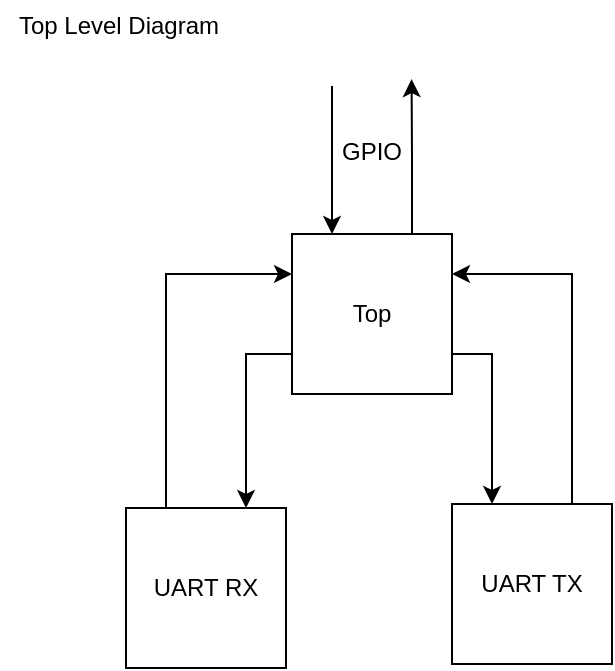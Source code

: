 <mxfile version="22.1.17" type="google">
  <diagram name="Page-1" id="64riaqh-itGS5SUEJX1H">
    <mxGraphModel grid="0" page="1" gridSize="10" guides="1" tooltips="1" connect="1" arrows="1" fold="1" pageScale="1" pageWidth="850" pageHeight="1100" math="0" shadow="0">
      <root>
        <mxCell id="0" />
        <mxCell id="1" parent="0" />
        <mxCell id="NtE_7B9LvR_ZdBDMi-X2-4" style="edgeStyle=orthogonalEdgeStyle;rounded=0;orthogonalLoop=1;jettySize=auto;html=1;exitX=1;exitY=0.75;exitDx=0;exitDy=0;entryX=0.25;entryY=0;entryDx=0;entryDy=0;" edge="1" parent="1" source="NtE_7B9LvR_ZdBDMi-X2-1" target="NtE_7B9LvR_ZdBDMi-X2-3">
          <mxGeometry relative="1" as="geometry" />
        </mxCell>
        <mxCell id="NtE_7B9LvR_ZdBDMi-X2-6" style="edgeStyle=orthogonalEdgeStyle;rounded=0;orthogonalLoop=1;jettySize=auto;html=1;exitX=0;exitY=0.75;exitDx=0;exitDy=0;entryX=0.75;entryY=0;entryDx=0;entryDy=0;" edge="1" parent="1" source="NtE_7B9LvR_ZdBDMi-X2-1" target="NtE_7B9LvR_ZdBDMi-X2-2">
          <mxGeometry relative="1" as="geometry" />
        </mxCell>
        <mxCell id="NtE_7B9LvR_ZdBDMi-X2-9" style="edgeStyle=orthogonalEdgeStyle;rounded=0;orthogonalLoop=1;jettySize=auto;html=1;exitX=0.75;exitY=0;exitDx=0;exitDy=0;" edge="1" parent="1" source="NtE_7B9LvR_ZdBDMi-X2-1">
          <mxGeometry relative="1" as="geometry">
            <mxPoint x="424.793" y="227.552" as="targetPoint" />
          </mxGeometry>
        </mxCell>
        <mxCell id="NtE_7B9LvR_ZdBDMi-X2-1" value="Top" style="whiteSpace=wrap;html=1;aspect=fixed;" vertex="1" parent="1">
          <mxGeometry x="365" y="305" width="80" height="80" as="geometry" />
        </mxCell>
        <mxCell id="NtE_7B9LvR_ZdBDMi-X2-7" style="edgeStyle=orthogonalEdgeStyle;rounded=0;orthogonalLoop=1;jettySize=auto;html=1;exitX=0.25;exitY=0;exitDx=0;exitDy=0;entryX=0;entryY=0.25;entryDx=0;entryDy=0;" edge="1" parent="1" source="NtE_7B9LvR_ZdBDMi-X2-2" target="NtE_7B9LvR_ZdBDMi-X2-1">
          <mxGeometry relative="1" as="geometry" />
        </mxCell>
        <mxCell id="NtE_7B9LvR_ZdBDMi-X2-2" value="UART RX" style="whiteSpace=wrap;html=1;aspect=fixed;" vertex="1" parent="1">
          <mxGeometry x="282" y="442" width="80" height="80" as="geometry" />
        </mxCell>
        <mxCell id="NtE_7B9LvR_ZdBDMi-X2-5" style="edgeStyle=orthogonalEdgeStyle;rounded=0;orthogonalLoop=1;jettySize=auto;html=1;exitX=0.75;exitY=0;exitDx=0;exitDy=0;entryX=1;entryY=0.25;entryDx=0;entryDy=0;" edge="1" parent="1" source="NtE_7B9LvR_ZdBDMi-X2-3" target="NtE_7B9LvR_ZdBDMi-X2-1">
          <mxGeometry relative="1" as="geometry" />
        </mxCell>
        <mxCell id="NtE_7B9LvR_ZdBDMi-X2-3" value="UART TX" style="whiteSpace=wrap;html=1;aspect=fixed;" vertex="1" parent="1">
          <mxGeometry x="445" y="440" width="80" height="80" as="geometry" />
        </mxCell>
        <mxCell id="NtE_7B9LvR_ZdBDMi-X2-10" value="" style="endArrow=classic;html=1;rounded=0;entryX=0.25;entryY=0;entryDx=0;entryDy=0;" edge="1" parent="1" target="NtE_7B9LvR_ZdBDMi-X2-1">
          <mxGeometry width="50" height="50" relative="1" as="geometry">
            <mxPoint x="385" y="231" as="sourcePoint" />
            <mxPoint x="450" y="298" as="targetPoint" />
          </mxGeometry>
        </mxCell>
        <mxCell id="NtE_7B9LvR_ZdBDMi-X2-11" value="Top Level Diagram" style="text;html=1;align=center;verticalAlign=middle;resizable=0;points=[];autosize=1;strokeColor=none;fillColor=none;" vertex="1" parent="1">
          <mxGeometry x="219" y="188" width="118" height="26" as="geometry" />
        </mxCell>
        <mxCell id="NtE_7B9LvR_ZdBDMi-X2-12" value="GPIO" style="text;html=1;strokeColor=none;fillColor=none;align=center;verticalAlign=middle;whiteSpace=wrap;rounded=0;" vertex="1" parent="1">
          <mxGeometry x="375" y="249" width="60" height="30" as="geometry" />
        </mxCell>
      </root>
    </mxGraphModel>
  </diagram>
</mxfile>
